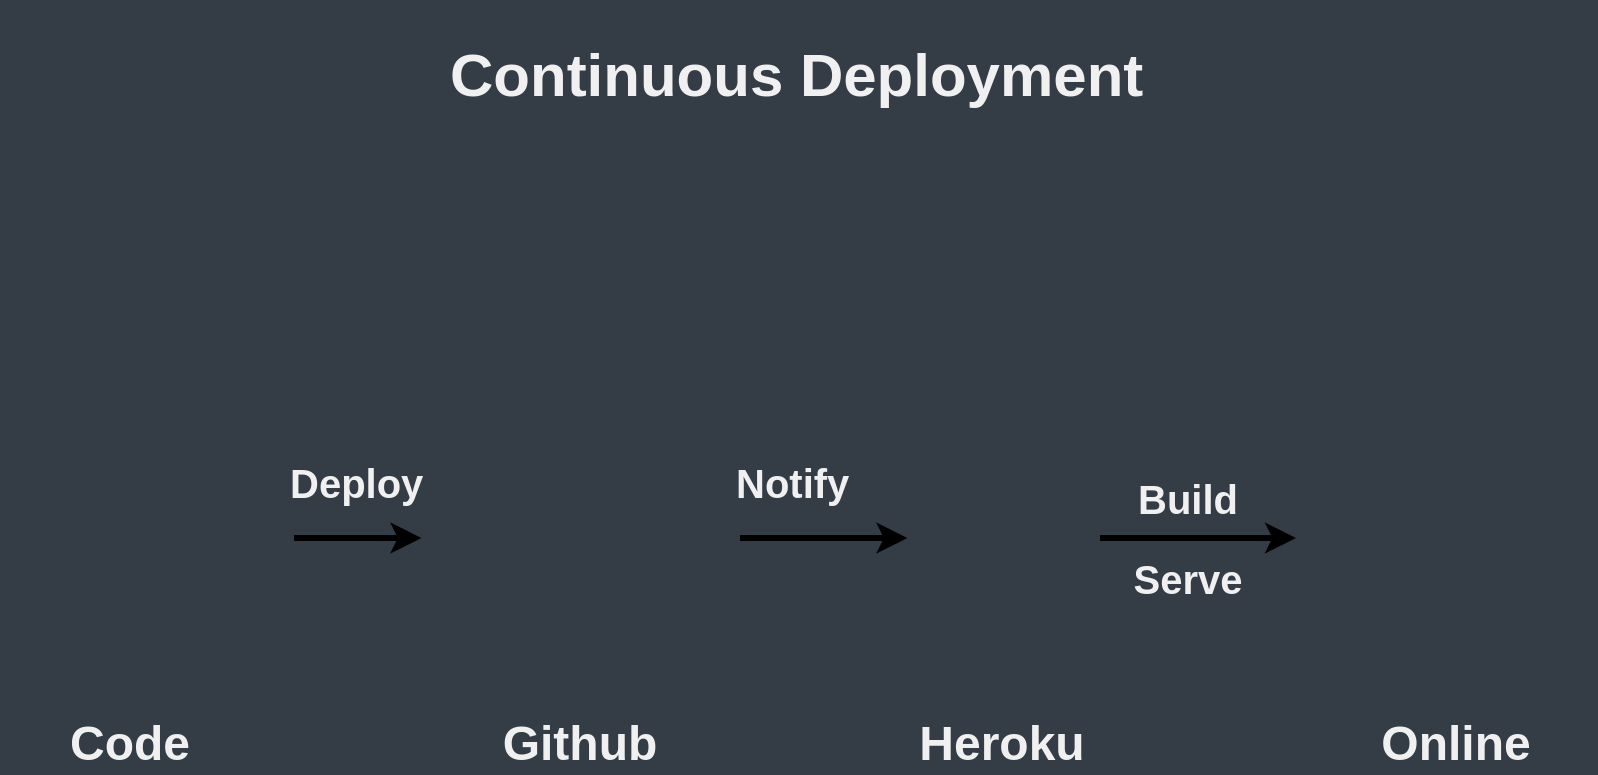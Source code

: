 <mxfile version="10.6.7" type="device"><diagram id="lG2ge9qazIq1y8HCwYAA" name="Page-1"><mxGraphModel dx="918" dy="727" grid="0" gridSize="10" guides="1" tooltips="1" connect="1" arrows="1" fold="1" page="1" pageScale="1" pageWidth="850" pageHeight="1100" background="#343d46" math="0" shadow="0"><root><mxCell id="0"/><mxCell id="1" parent="0"/><mxCell id="-kXzkTWND0HUW3ky4WUg-4" value="&lt;h1 style=&quot;font-size: 30px;&quot;&gt;Continuous Deployment&lt;/h1&gt;" style="text;html=1;strokeColor=none;fillColor=none;spacing=5;spacingTop=-20;whiteSpace=wrap;overflow=hidden;rounded=0;labelBackgroundColor=none;fontSize=30;fontColor=#F0F0F0;" parent="1" vertex="1"><mxGeometry x="246" y="77" width="357" height="67" as="geometry"/></mxCell><mxCell id="-kXzkTWND0HUW3ky4WUg-28" value="" style="group" parent="1" vertex="1" connectable="0"><mxGeometry x="26" y="266" width="798" height="140" as="geometry"/></mxCell><mxCell id="-kXzkTWND0HUW3ky4WUg-5" value="" style="shape=image;verticalLabelPosition=bottom;labelBackgroundColor=none;verticalAlign=top;aspect=fixed;imageAspect=0;image=https://cdn0.iconfinder.com/data/icons/octicons/1024/mark-github-128.png;fontColor=#F0F0F0;" parent="-kXzkTWND0HUW3ky4WUg-28" vertex="1"><mxGeometry x="220" width="140" height="140" as="geometry"/></mxCell><mxCell id="-kXzkTWND0HUW3ky4WUg-25" style="edgeStyle=orthogonalEdgeStyle;rounded=0;orthogonalLoop=1;jettySize=auto;html=1;exitX=0.85;exitY=0.5;exitDx=0;exitDy=0;strokeWidth=3;fontSize=19;fontColor=#F0F0F0;exitPerimeter=0;labelBackgroundColor=none;" parent="-kXzkTWND0HUW3ky4WUg-28" source="-kXzkTWND0HUW3ky4WUg-6" edge="1"><mxGeometry relative="1" as="geometry"><mxPoint x="648" y="70" as="targetPoint"/></mxGeometry></mxCell><mxCell id="-kXzkTWND0HUW3ky4WUg-6" value="" style="shape=image;verticalLabelPosition=bottom;labelBackgroundColor=none;verticalAlign=top;aspect=fixed;imageAspect=0;image=https://cdn1.iconfinder.com/data/icons/simple-icons/128/heroku-128-black.png;fontColor=#F0F0F0;" parent="-kXzkTWND0HUW3ky4WUg-28" vertex="1"><mxGeometry x="431" width="140" height="140" as="geometry"/></mxCell><mxCell id="-kXzkTWND0HUW3ky4WUg-7" value="" style="shape=image;verticalLabelPosition=bottom;labelBackgroundColor=#ffffff;verticalAlign=top;aspect=fixed;imageAspect=0;image=https://cdn3.iconfinder.com/data/icons/faticons/32/globe-01-128.png;" parent="-kXzkTWND0HUW3ky4WUg-28" vertex="1"><mxGeometry x="658" width="140" height="140" as="geometry"/></mxCell><mxCell id="-kXzkTWND0HUW3ky4WUg-8" value="" style="shape=image;verticalLabelPosition=bottom;labelBackgroundColor=#ffffff;verticalAlign=top;aspect=fixed;imageAspect=0;image=https://cdn1.iconfinder.com/data/icons/free-98-icons/32/code-128.png;" parent="-kXzkTWND0HUW3ky4WUg-28" vertex="1"><mxGeometry width="140" height="140" as="geometry"/></mxCell><mxCell id="-kXzkTWND0HUW3ky4WUg-14" value="" style="group;labelBackgroundColor=none;fontColor=#F0F0F0;" parent="-kXzkTWND0HUW3ky4WUg-28" vertex="1" connectable="0"><mxGeometry x="129.5" width="89" height="70" as="geometry"/></mxCell><mxCell id="-kXzkTWND0HUW3ky4WUg-9" value="" style="endArrow=classic;html=1;strokeWidth=3;fontSize=19;fontColor=#F0F0F0;labelBackgroundColor=none;" parent="-kXzkTWND0HUW3ky4WUg-14" edge="1"><mxGeometry width="50" height="50" relative="1" as="geometry"><mxPoint x="17.5" y="70" as="sourcePoint"/><mxPoint x="81.211" y="70" as="targetPoint"/></mxGeometry></mxCell><mxCell id="-kXzkTWND0HUW3ky4WUg-13" value="&lt;h1&gt;&lt;font style=&quot;font-size: 20px&quot;&gt;Deploy&lt;/font&gt;&lt;/h1&gt;" style="text;html=1;strokeColor=none;fillColor=none;spacing=5;spacingTop=-20;whiteSpace=wrap;overflow=hidden;rounded=0;labelBackgroundColor=none;fontSize=19;fontColor=#F0F0F0;" parent="-kXzkTWND0HUW3ky4WUg-14" vertex="1"><mxGeometry x="10.5" width="89" height="56" as="geometry"/></mxCell><mxCell id="-kXzkTWND0HUW3ky4WUg-15" value="" style="group;labelBackgroundColor=none;fontColor=#F0F0F0;" parent="-kXzkTWND0HUW3ky4WUg-28" vertex="1" connectable="0"><mxGeometry x="372.5" width="89" height="70" as="geometry"/></mxCell><mxCell id="-kXzkTWND0HUW3ky4WUg-16" value="" style="endArrow=classic;html=1;strokeWidth=3;fontSize=19;fontColor=#F0F0F0;labelBackgroundColor=none;" parent="-kXzkTWND0HUW3ky4WUg-15" edge="1"><mxGeometry width="50" height="50" relative="1" as="geometry"><mxPoint x="-2.5" y="70" as="sourcePoint"/><mxPoint x="81.211" y="70" as="targetPoint"/></mxGeometry></mxCell><mxCell id="-kXzkTWND0HUW3ky4WUg-17" value="&lt;h1&gt;&lt;font style=&quot;font-size: 20px&quot;&gt;Notify&lt;/font&gt;&lt;/h1&gt;" style="text;html=1;strokeColor=none;fillColor=none;spacing=5;spacingTop=-20;whiteSpace=wrap;overflow=hidden;rounded=0;labelBackgroundColor=none;fontSize=19;fontColor=#F0F0F0;" parent="-kXzkTWND0HUW3ky4WUg-15" vertex="1"><mxGeometry x="-9.5" width="89" height="56" as="geometry"/></mxCell><mxCell id="-kXzkTWND0HUW3ky4WUg-27" value="&lt;font style=&quot;font-size: 20px&quot;&gt;&lt;b&gt;Serve&lt;/b&gt;&lt;/font&gt;" style="text;html=1;strokeColor=none;fillColor=none;align=center;verticalAlign=middle;whiteSpace=wrap;rounded=0;labelBackgroundColor=none;fontSize=19;fontColor=#F0F0F0;" parent="-kXzkTWND0HUW3ky4WUg-28" vertex="1"><mxGeometry x="562" y="81" width="64" height="20" as="geometry"/></mxCell><mxCell id="X7MI9oE0u27rFrCtGyNi-1" value="&lt;font style=&quot;font-size: 20px&quot;&gt;&lt;b&gt;Build&lt;/b&gt;&lt;/font&gt;" style="text;html=1;strokeColor=none;fillColor=none;align=center;verticalAlign=middle;whiteSpace=wrap;rounded=0;labelBackgroundColor=none;fontSize=19;fontColor=#F0F0F0;" vertex="1" parent="-kXzkTWND0HUW3ky4WUg-28"><mxGeometry x="562" y="41" width="64" height="20" as="geometry"/></mxCell><mxCell id="-kXzkTWND0HUW3ky4WUg-26" value="&lt;b style=&quot;font-size: 24px;&quot;&gt;&lt;font style=&quot;font-size: 24px;&quot;&gt;Code&lt;/font&gt;&lt;/b&gt;" style="text;html=1;strokeColor=none;fillColor=none;align=center;verticalAlign=middle;whiteSpace=wrap;rounded=0;labelBackgroundColor=none;fontSize=24;fontColor=#F0F0F0;" parent="1" vertex="1"><mxGeometry x="59" y="429" width="64" height="20" as="geometry"/></mxCell><mxCell id="rJ3lHETN4FvxykmZEupo-1" value="&lt;b style=&quot;font-size: 24px;&quot;&gt;&lt;font style=&quot;font-size: 24px;&quot;&gt;Github&lt;/font&gt;&lt;/b&gt;" style="text;html=1;strokeColor=none;fillColor=none;align=center;verticalAlign=middle;whiteSpace=wrap;rounded=0;labelBackgroundColor=none;fontSize=24;fontColor=#F0F0F0;" parent="1" vertex="1"><mxGeometry x="284" y="429" width="64" height="20" as="geometry"/></mxCell><mxCell id="rJ3lHETN4FvxykmZEupo-2" value="&lt;b style=&quot;font-size: 24px;&quot;&gt;&lt;font style=&quot;font-size: 24px;&quot;&gt;Heroku&lt;/font&gt;&lt;/b&gt;" style="text;html=1;strokeColor=none;fillColor=none;align=center;verticalAlign=middle;whiteSpace=wrap;rounded=0;labelBackgroundColor=none;fontSize=24;fontColor=#F0F0F0;" parent="1" vertex="1"><mxGeometry x="495" y="429" width="64" height="20" as="geometry"/></mxCell><mxCell id="rJ3lHETN4FvxykmZEupo-3" value="&lt;b style=&quot;font-size: 24px;&quot;&gt;&lt;font style=&quot;font-size: 24px;&quot;&gt;Online&lt;/font&gt;&lt;/b&gt;" style="text;html=1;strokeColor=none;fillColor=none;align=center;verticalAlign=middle;whiteSpace=wrap;rounded=0;labelBackgroundColor=none;fontSize=24;fontColor=#F0F0F0;" parent="1" vertex="1"><mxGeometry x="722" y="429" width="64" height="20" as="geometry"/></mxCell></root></mxGraphModel></diagram></mxfile>